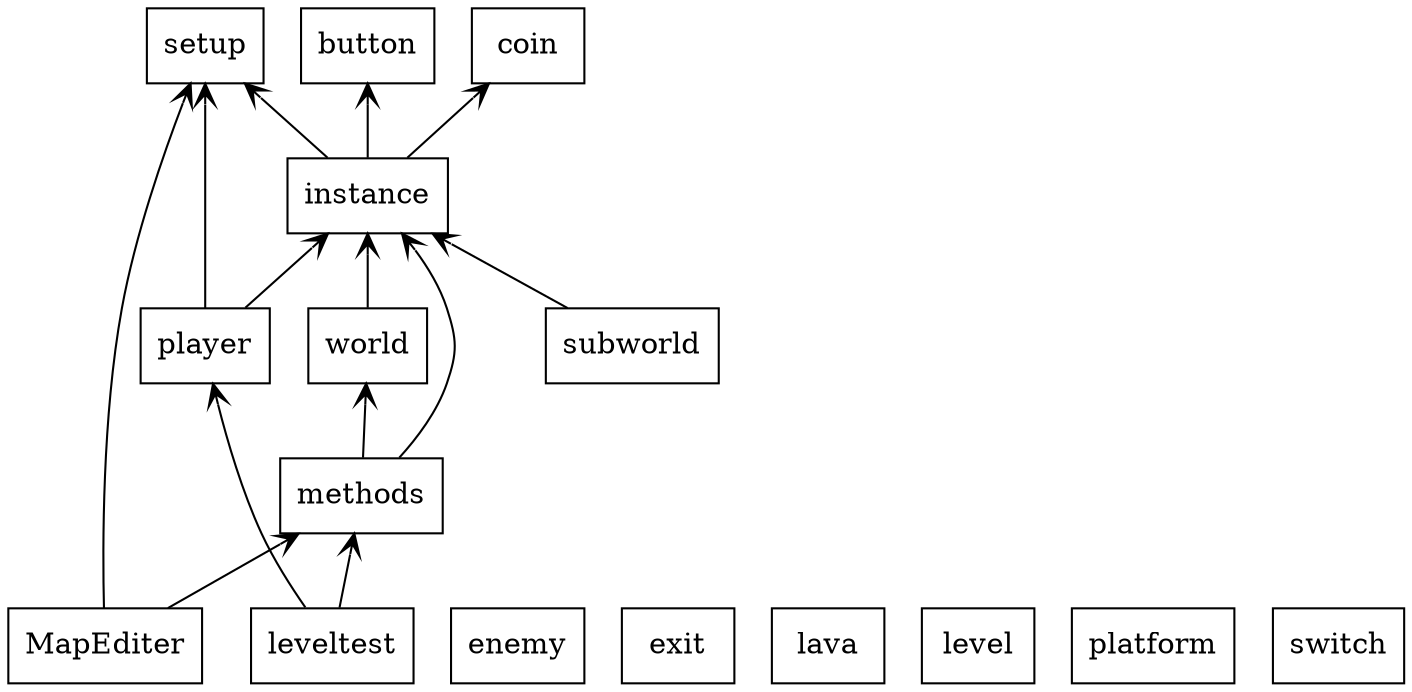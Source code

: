 digraph "packages" {
rankdir=BT
charset="utf-8"
"MapEditer" [color="black", label=<MapEditer>, shape="box", style="solid"];
"button" [color="black", label=<button>, shape="box", style="solid"];
"coin" [color="black", label=<coin>, shape="box", style="solid"];
"enemy" [color="black", label=<enemy>, shape="box", style="solid"];
"exit" [color="black", label=<exit>, shape="box", style="solid"];
"instance" [color="black", label=<instance>, shape="box", style="solid"];
"lava" [color="black", label=<lava>, shape="box", style="solid"];
"level" [color="black", label=<level>, shape="box", style="solid"];
"leveltest" [color="black", label=<leveltest>, shape="box", style="solid"];
"methods" [color="black", label=<methods>, shape="box", style="solid"];
"platform" [color="black", label=<platform>, shape="box", style="solid"];
"player" [color="black", label=<player>, shape="box", style="solid"];
"setup" [color="black", label=<setup>, shape="box", style="solid"];
"subworld" [color="black", label=<subworld>, shape="box", style="solid"];
"switch" [color="black", label=<switch>, shape="box", style="solid"];
"world" [color="black", label=<world>, shape="box", style="solid"];
"MapEditer" -> "methods" [arrowhead="open", arrowtail="none"];
"MapEditer" -> "setup" [arrowhead="open", arrowtail="none"];
"instance" -> "button" [arrowhead="open", arrowtail="none"];
"instance" -> "coin" [arrowhead="open", arrowtail="none"];
"instance" -> "setup" [arrowhead="open", arrowtail="none"];
"leveltest" -> "methods" [arrowhead="open", arrowtail="none"];
"leveltest" -> "player" [arrowhead="open", arrowtail="none"];
"methods" -> "instance" [arrowhead="open", arrowtail="none"];
"methods" -> "world" [arrowhead="open", arrowtail="none"];
"player" -> "instance" [arrowhead="open", arrowtail="none"];
"player" -> "setup" [arrowhead="open", arrowtail="none"];
"subworld" -> "instance" [arrowhead="open", arrowtail="none"];
"world" -> "instance" [arrowhead="open", arrowtail="none"];
}
